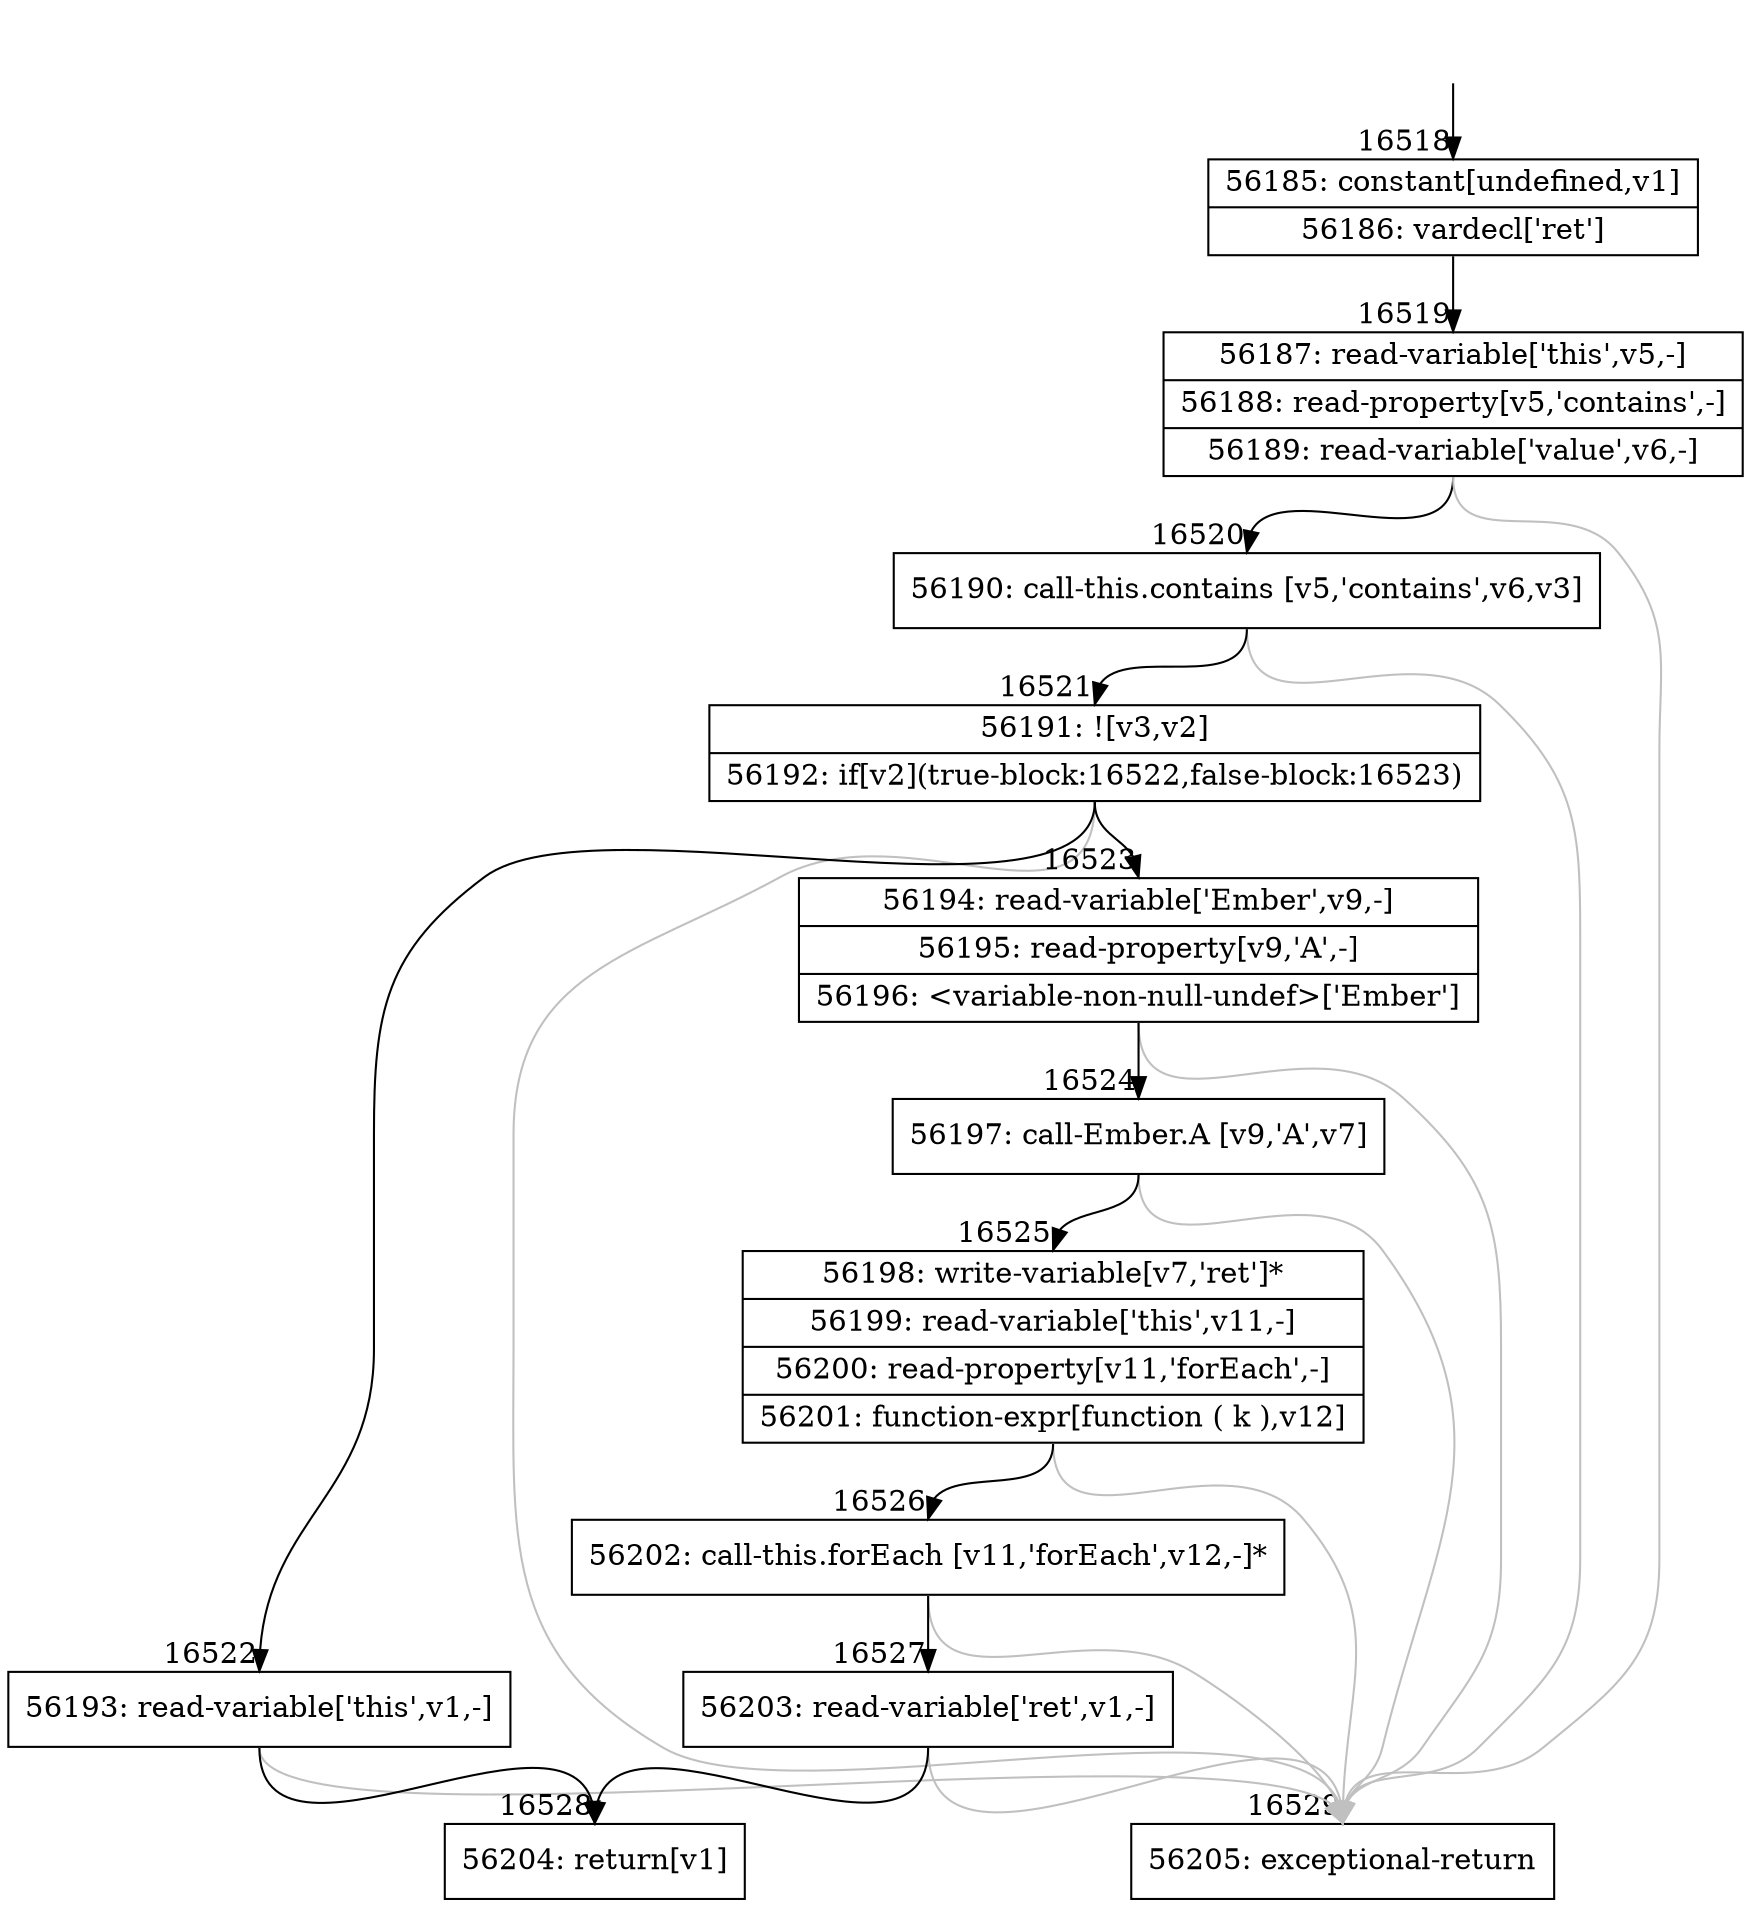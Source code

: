digraph {
rankdir="TD"
BB_entry1415[shape=none,label=""];
BB_entry1415 -> BB16518 [tailport=s, headport=n, headlabel="    16518"]
BB16518 [shape=record label="{56185: constant[undefined,v1]|56186: vardecl['ret']}" ] 
BB16518 -> BB16519 [tailport=s, headport=n, headlabel="      16519"]
BB16519 [shape=record label="{56187: read-variable['this',v5,-]|56188: read-property[v5,'contains',-]|56189: read-variable['value',v6,-]}" ] 
BB16519 -> BB16520 [tailport=s, headport=n, headlabel="      16520"]
BB16519 -> BB16529 [tailport=s, headport=n, color=gray, headlabel="      16529"]
BB16520 [shape=record label="{56190: call-this.contains [v5,'contains',v6,v3]}" ] 
BB16520 -> BB16521 [tailport=s, headport=n, headlabel="      16521"]
BB16520 -> BB16529 [tailport=s, headport=n, color=gray]
BB16521 [shape=record label="{56191: ![v3,v2]|56192: if[v2](true-block:16522,false-block:16523)}" ] 
BB16521 -> BB16522 [tailport=s, headport=n, headlabel="      16522"]
BB16521 -> BB16523 [tailport=s, headport=n, headlabel="      16523"]
BB16521 -> BB16529 [tailport=s, headport=n, color=gray]
BB16522 [shape=record label="{56193: read-variable['this',v1,-]}" ] 
BB16522 -> BB16528 [tailport=s, headport=n, headlabel="      16528"]
BB16522 -> BB16529 [tailport=s, headport=n, color=gray]
BB16523 [shape=record label="{56194: read-variable['Ember',v9,-]|56195: read-property[v9,'A',-]|56196: \<variable-non-null-undef\>['Ember']}" ] 
BB16523 -> BB16524 [tailport=s, headport=n, headlabel="      16524"]
BB16523 -> BB16529 [tailport=s, headport=n, color=gray]
BB16524 [shape=record label="{56197: call-Ember.A [v9,'A',v7]}" ] 
BB16524 -> BB16525 [tailport=s, headport=n, headlabel="      16525"]
BB16524 -> BB16529 [tailport=s, headport=n, color=gray]
BB16525 [shape=record label="{56198: write-variable[v7,'ret']*|56199: read-variable['this',v11,-]|56200: read-property[v11,'forEach',-]|56201: function-expr[function ( k ),v12]}" ] 
BB16525 -> BB16526 [tailport=s, headport=n, headlabel="      16526"]
BB16525 -> BB16529 [tailport=s, headport=n, color=gray]
BB16526 [shape=record label="{56202: call-this.forEach [v11,'forEach',v12,-]*}" ] 
BB16526 -> BB16527 [tailport=s, headport=n, headlabel="      16527"]
BB16526 -> BB16529 [tailport=s, headport=n, color=gray]
BB16527 [shape=record label="{56203: read-variable['ret',v1,-]}" ] 
BB16527 -> BB16528 [tailport=s, headport=n]
BB16527 -> BB16529 [tailport=s, headport=n, color=gray]
BB16528 [shape=record label="{56204: return[v1]}" ] 
BB16529 [shape=record label="{56205: exceptional-return}" ] 
//#$~ 30979
}

